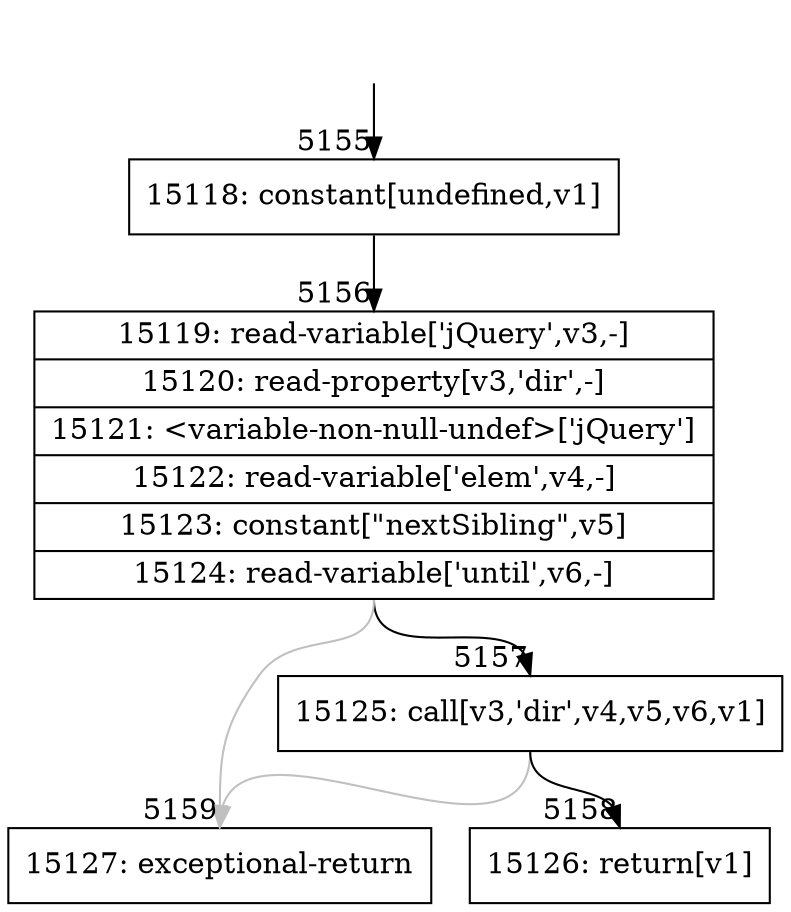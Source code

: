 digraph {
rankdir="TD"
BB_entry332[shape=none,label=""];
BB_entry332 -> BB5155 [tailport=s, headport=n, headlabel="    5155"]
BB5155 [shape=record label="{15118: constant[undefined,v1]}" ] 
BB5155 -> BB5156 [tailport=s, headport=n, headlabel="      5156"]
BB5156 [shape=record label="{15119: read-variable['jQuery',v3,-]|15120: read-property[v3,'dir',-]|15121: \<variable-non-null-undef\>['jQuery']|15122: read-variable['elem',v4,-]|15123: constant[\"nextSibling\",v5]|15124: read-variable['until',v6,-]}" ] 
BB5156 -> BB5157 [tailport=s, headport=n, headlabel="      5157"]
BB5156 -> BB5159 [tailport=s, headport=n, color=gray, headlabel="      5159"]
BB5157 [shape=record label="{15125: call[v3,'dir',v4,v5,v6,v1]}" ] 
BB5157 -> BB5158 [tailport=s, headport=n, headlabel="      5158"]
BB5157 -> BB5159 [tailport=s, headport=n, color=gray]
BB5158 [shape=record label="{15126: return[v1]}" ] 
BB5159 [shape=record label="{15127: exceptional-return}" ] 
}
